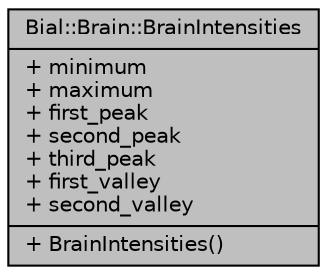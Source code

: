 digraph "Bial::Brain::BrainIntensities"
{
  edge [fontname="Helvetica",fontsize="10",labelfontname="Helvetica",labelfontsize="10"];
  node [fontname="Helvetica",fontsize="10",shape=record];
  Node1 [label="{Bial::Brain::BrainIntensities\n|+ minimum\l+ maximum\l+ first_peak\l+ second_peak\l+ third_peak\l+ first_valley\l+ second_valley\l|+ BrainIntensities()\l}",height=0.2,width=0.4,color="black", fillcolor="grey75", style="filled", fontcolor="black"];
}
